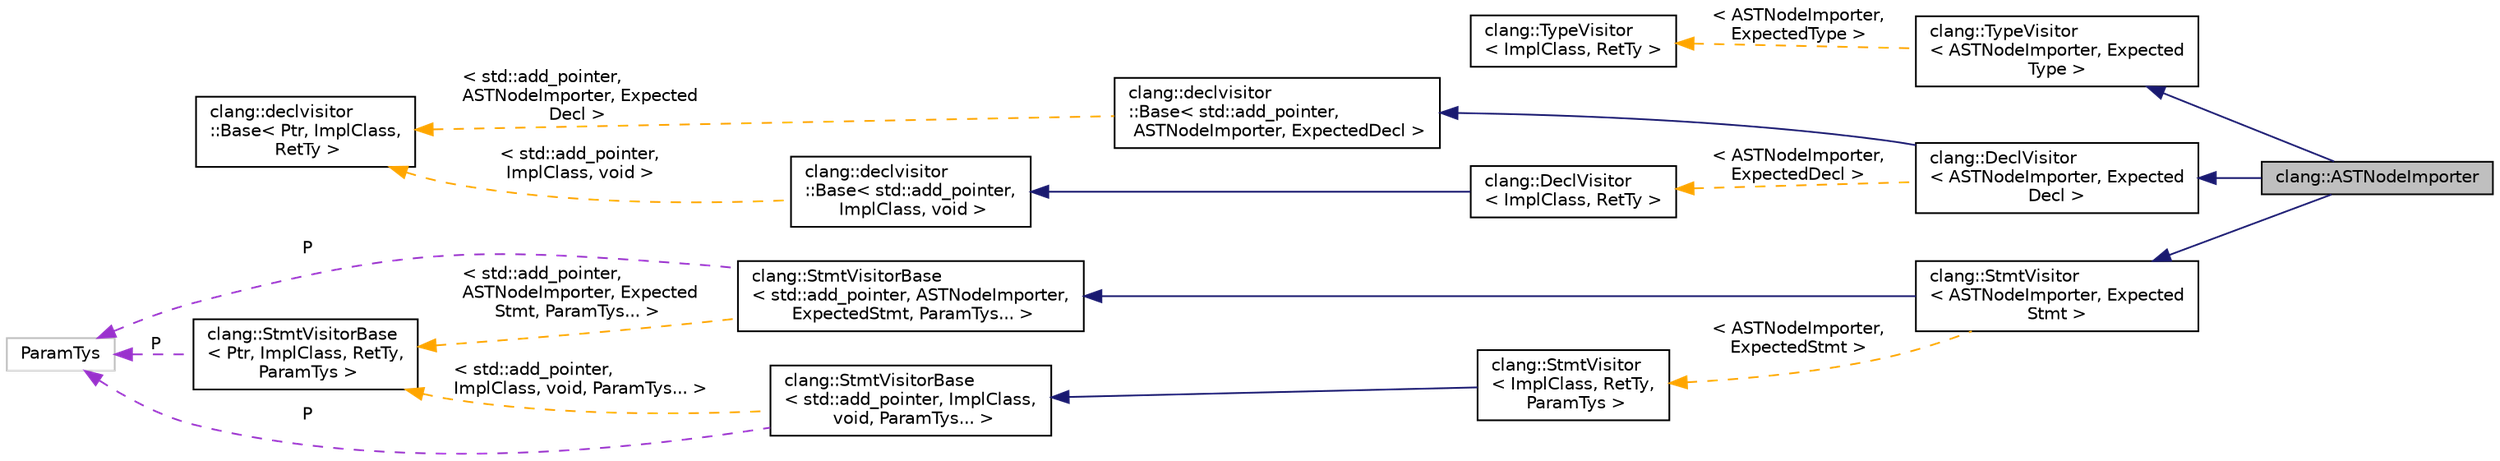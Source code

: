digraph "clang::ASTNodeImporter"
{
 // LATEX_PDF_SIZE
  bgcolor="transparent";
  edge [fontname="Helvetica",fontsize="10",labelfontname="Helvetica",labelfontsize="10"];
  node [fontname="Helvetica",fontsize="10",shape=record];
  rankdir="LR";
  Node1 [label="clang::ASTNodeImporter",height=0.2,width=0.4,color="black", fillcolor="grey75", style="filled", fontcolor="black",tooltip=" "];
  Node2 -> Node1 [dir="back",color="midnightblue",fontsize="10",style="solid",fontname="Helvetica"];
  Node2 [label="clang::TypeVisitor\l\< ASTNodeImporter, Expected\lType \>",height=0.2,width=0.4,color="black",URL="$classclang_1_1TypeVisitor.html",tooltip=" "];
  Node3 -> Node2 [dir="back",color="orange",fontsize="10",style="dashed",label=" \< ASTNodeImporter,\l ExpectedType \>" ,fontname="Helvetica"];
  Node3 [label="clang::TypeVisitor\l\< ImplClass, RetTy \>",height=0.2,width=0.4,color="black",URL="$classclang_1_1TypeVisitor.html",tooltip="An operation on a type."];
  Node4 -> Node1 [dir="back",color="midnightblue",fontsize="10",style="solid",fontname="Helvetica"];
  Node4 [label="clang::DeclVisitor\l\< ASTNodeImporter, Expected\lDecl \>",height=0.2,width=0.4,color="black",URL="$classclang_1_1DeclVisitor.html",tooltip=" "];
  Node5 -> Node4 [dir="back",color="midnightblue",fontsize="10",style="solid",fontname="Helvetica"];
  Node5 [label="clang::declvisitor\l::Base\< std::add_pointer,\l ASTNodeImporter, ExpectedDecl \>",height=0.2,width=0.4,color="black",URL="$classclang_1_1declvisitor_1_1Base.html",tooltip=" "];
  Node6 -> Node5 [dir="back",color="orange",fontsize="10",style="dashed",label=" \< std::add_pointer,\l ASTNodeImporter, Expected\lDecl \>" ,fontname="Helvetica"];
  Node6 [label="clang::declvisitor\l::Base\< Ptr, ImplClass,\l RetTy \>",height=0.2,width=0.4,color="black",URL="$classclang_1_1declvisitor_1_1Base.html",tooltip="A simple visitor class that helps create declaration visitors."];
  Node7 -> Node4 [dir="back",color="orange",fontsize="10",style="dashed",label=" \< ASTNodeImporter,\l ExpectedDecl \>" ,fontname="Helvetica"];
  Node7 [label="clang::DeclVisitor\l\< ImplClass, RetTy \>",height=0.2,width=0.4,color="black",URL="$classclang_1_1DeclVisitor.html",tooltip="A simple visitor class that helps create declaration visitors."];
  Node8 -> Node7 [dir="back",color="midnightblue",fontsize="10",style="solid",fontname="Helvetica"];
  Node8 [label="clang::declvisitor\l::Base\< std::add_pointer,\l ImplClass, void \>",height=0.2,width=0.4,color="black",URL="$classclang_1_1declvisitor_1_1Base.html",tooltip=" "];
  Node6 -> Node8 [dir="back",color="orange",fontsize="10",style="dashed",label=" \< std::add_pointer,\l ImplClass, void \>" ,fontname="Helvetica"];
  Node9 -> Node1 [dir="back",color="midnightblue",fontsize="10",style="solid",fontname="Helvetica"];
  Node9 [label="clang::StmtVisitor\l\< ASTNodeImporter, Expected\lStmt \>",height=0.2,width=0.4,color="black",URL="$classclang_1_1StmtVisitor.html",tooltip=" "];
  Node10 -> Node9 [dir="back",color="midnightblue",fontsize="10",style="solid",fontname="Helvetica"];
  Node10 [label="clang::StmtVisitorBase\l\< std::add_pointer, ASTNodeImporter,\l ExpectedStmt, ParamTys... \>",height=0.2,width=0.4,color="black",URL="$classclang_1_1StmtVisitorBase.html",tooltip=" "];
  Node11 -> Node10 [dir="back",color="darkorchid3",fontsize="10",style="dashed",label=" P" ,fontname="Helvetica"];
  Node11 [label="ParamTys",height=0.2,width=0.4,color="grey75",tooltip=" "];
  Node12 -> Node10 [dir="back",color="orange",fontsize="10",style="dashed",label=" \< std::add_pointer,\l ASTNodeImporter, Expected\lStmt, ParamTys... \>" ,fontname="Helvetica"];
  Node12 [label="clang::StmtVisitorBase\l\< Ptr, ImplClass, RetTy,\l ParamTys \>",height=0.2,width=0.4,color="black",URL="$classclang_1_1StmtVisitorBase.html",tooltip="StmtVisitorBase - This class implements a simple visitor for Stmt subclasses."];
  Node11 -> Node12 [dir="back",color="darkorchid3",fontsize="10",style="dashed",label=" P" ,fontname="Helvetica"];
  Node13 -> Node9 [dir="back",color="orange",fontsize="10",style="dashed",label=" \< ASTNodeImporter,\l ExpectedStmt \>" ,fontname="Helvetica"];
  Node13 [label="clang::StmtVisitor\l\< ImplClass, RetTy,\l ParamTys \>",height=0.2,width=0.4,color="black",URL="$classclang_1_1StmtVisitor.html",tooltip="StmtVisitor - This class implements a simple visitor for Stmt subclasses."];
  Node14 -> Node13 [dir="back",color="midnightblue",fontsize="10",style="solid",fontname="Helvetica"];
  Node14 [label="clang::StmtVisitorBase\l\< std::add_pointer, ImplClass,\l void, ParamTys... \>",height=0.2,width=0.4,color="black",URL="$classclang_1_1StmtVisitorBase.html",tooltip=" "];
  Node11 -> Node14 [dir="back",color="darkorchid3",fontsize="10",style="dashed",label=" P" ,fontname="Helvetica"];
  Node12 -> Node14 [dir="back",color="orange",fontsize="10",style="dashed",label=" \< std::add_pointer,\l ImplClass, void, ParamTys... \>" ,fontname="Helvetica"];
}
